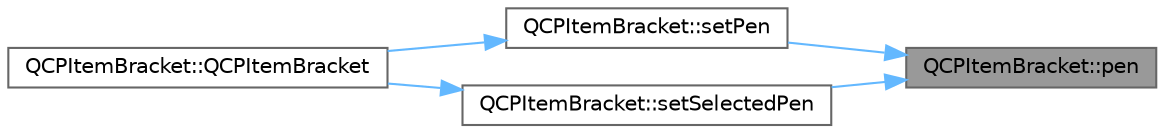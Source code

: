 digraph "QCPItemBracket::pen"
{
 // LATEX_PDF_SIZE
  bgcolor="transparent";
  edge [fontname=Helvetica,fontsize=10,labelfontname=Helvetica,labelfontsize=10];
  node [fontname=Helvetica,fontsize=10,shape=box,height=0.2,width=0.4];
  rankdir="RL";
  Node1 [label="QCPItemBracket::pen",height=0.2,width=0.4,color="gray40", fillcolor="grey60", style="filled", fontcolor="black",tooltip=" "];
  Node1 -> Node2 [dir="back",color="steelblue1",style="solid"];
  Node2 [label="QCPItemBracket::setPen",height=0.2,width=0.4,color="grey40", fillcolor="white", style="filled",URL="$class_q_c_p_item_bracket.html#ab13001d9cc5d8f9e56ea15bdda682acb",tooltip=" "];
  Node2 -> Node3 [dir="back",color="steelblue1",style="solid"];
  Node3 [label="QCPItemBracket::QCPItemBracket",height=0.2,width=0.4,color="grey40", fillcolor="white", style="filled",URL="$class_q_c_p_item_bracket.html#a44ecfa37a76de5e3549e2d61f9d8ee56",tooltip=" "];
  Node1 -> Node4 [dir="back",color="steelblue1",style="solid"];
  Node4 [label="QCPItemBracket::setSelectedPen",height=0.2,width=0.4,color="grey40", fillcolor="white", style="filled",URL="$class_q_c_p_item_bracket.html#a349785c31122778a520c64891fa204c5",tooltip=" "];
  Node4 -> Node3 [dir="back",color="steelblue1",style="solid"];
}
